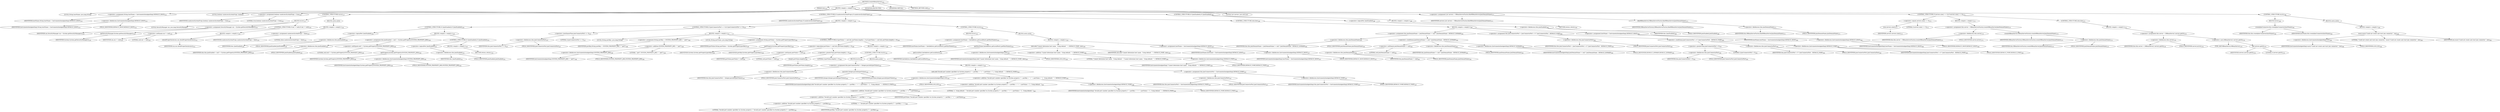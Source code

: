 digraph "createMBeanServer" {  
"577" [label = <(METHOD,createMBeanServer)<SUB>214</SUB>> ]
"25" [label = <(PARAM,this)<SUB>214</SUB>> ]
"578" [label = <(BLOCK,&lt;empty&gt;,&lt;empty&gt;)<SUB>214</SUB>> ]
"579" [label = <(LOCAL,String hostName: java.lang.String)> ]
"580" [label = <(&lt;operator&gt;.assignment,String hostName = InstrumentationAgentImpl.DEFAULT_HOST)<SUB>215</SUB>> ]
"581" [label = <(IDENTIFIER,hostName,String hostName = InstrumentationAgentImpl.DEFAULT_HOST)<SUB>215</SUB>> ]
"582" [label = <(&lt;operator&gt;.fieldAccess,InstrumentationAgentImpl.DEFAULT_HOST)<SUB>215</SUB>> ]
"583" [label = <(IDENTIFIER,InstrumentationAgentImpl,String hostName = InstrumentationAgentImpl.DEFAULT_HOST)<SUB>215</SUB>> ]
"584" [label = <(FIELD_IDENTIFIER,DEFAULT_HOST,DEFAULT_HOST)<SUB>215</SUB>> ]
"585" [label = <(LOCAL,boolean canAccessSystemProps: boolean)> ]
"586" [label = <(&lt;operator&gt;.assignment,boolean canAccessSystemProps = true)<SUB>216</SUB>> ]
"587" [label = <(IDENTIFIER,canAccessSystemProps,boolean canAccessSystemProps = true)<SUB>216</SUB>> ]
"588" [label = <(LITERAL,true,boolean canAccessSystemProps = true)<SUB>216</SUB>> ]
"589" [label = <(CONTROL_STRUCTURE,try,try)<SUB>217</SUB>> ]
"590" [label = <(BLOCK,try,try)<SUB>217</SUB>> ]
"591" [label = <(LOCAL,SecurityManager sm: java.lang.SecurityManager)> ]
"592" [label = <(&lt;operator&gt;.assignment,SecurityManager sm = System.getSecurityManager())<SUB>219</SUB>> ]
"593" [label = <(IDENTIFIER,sm,SecurityManager sm = System.getSecurityManager())<SUB>219</SUB>> ]
"594" [label = <(getSecurityManager,System.getSecurityManager())<SUB>219</SUB>> ]
"595" [label = <(IDENTIFIER,System,System.getSecurityManager())<SUB>219</SUB>> ]
"596" [label = <(CONTROL_STRUCTURE,if (sm != null),if (sm != null))<SUB>220</SUB>> ]
"597" [label = <(&lt;operator&gt;.notEquals,sm != null)<SUB>220</SUB>> ]
"598" [label = <(IDENTIFIER,sm,sm != null)<SUB>220</SUB>> ]
"599" [label = <(LITERAL,null,sm != null)<SUB>220</SUB>> ]
"600" [label = <(BLOCK,&lt;empty&gt;,&lt;empty&gt;)<SUB>220</SUB>> ]
"601" [label = <(checkPropertiesAccess,sm.checkPropertiesAccess())<SUB>221</SUB>> ]
"602" [label = <(IDENTIFIER,sm,sm.checkPropertiesAccess())<SUB>221</SUB>> ]
"603" [label = <(BLOCK,catch,catch)> ]
"604" [label = <(BLOCK,&lt;empty&gt;,&lt;empty&gt;)<SUB>224</SUB>> ]
"605" [label = <(&lt;operator&gt;.assignment,canAccessSystemProps = false)<SUB>225</SUB>> ]
"606" [label = <(IDENTIFIER,canAccessSystemProps,canAccessSystemProps = false)<SUB>225</SUB>> ]
"607" [label = <(LITERAL,false,canAccessSystemProps = false)<SUB>225</SUB>> ]
"608" [label = <(CONTROL_STRUCTURE,if (canAccessSystemProps),if (canAccessSystemProps))<SUB>228</SUB>> ]
"609" [label = <(IDENTIFIER,canAccessSystemProps,if (canAccessSystemProps))<SUB>228</SUB>> ]
"610" [label = <(BLOCK,&lt;empty&gt;,&lt;empty&gt;)<SUB>228</SUB>> ]
"611" [label = <(CONTROL_STRUCTURE,if (!jmxEnabled),if (!jmxEnabled))<SUB>229</SUB>> ]
"612" [label = <(&lt;operator&gt;.logicalNot,!jmxEnabled)<SUB>229</SUB>> ]
"613" [label = <(&lt;operator&gt;.fieldAccess,this.jmxEnabled)<SUB>229</SUB>> ]
"614" [label = <(IDENTIFIER,this,!jmxEnabled)<SUB>229</SUB>> ]
"615" [label = <(FIELD_IDENTIFIER,jmxEnabled,jmxEnabled)<SUB>229</SUB>> ]
"616" [label = <(BLOCK,&lt;empty&gt;,&lt;empty&gt;)<SUB>229</SUB>> ]
"617" [label = <(&lt;operator&gt;.assignment,this.jmxEnabled = null != System.getProperty(SYSTEM_PROPERTY_JMX))<SUB>230</SUB>> ]
"618" [label = <(&lt;operator&gt;.fieldAccess,this.jmxEnabled)<SUB>230</SUB>> ]
"619" [label = <(IDENTIFIER,this,this.jmxEnabled = null != System.getProperty(SYSTEM_PROPERTY_JMX))<SUB>230</SUB>> ]
"620" [label = <(FIELD_IDENTIFIER,jmxEnabled,jmxEnabled)<SUB>230</SUB>> ]
"621" [label = <(&lt;operator&gt;.notEquals,null != System.getProperty(SYSTEM_PROPERTY_JMX))<SUB>230</SUB>> ]
"622" [label = <(LITERAL,null,null != System.getProperty(SYSTEM_PROPERTY_JMX))<SUB>230</SUB>> ]
"623" [label = <(getProperty,System.getProperty(SYSTEM_PROPERTY_JMX))<SUB>230</SUB>> ]
"624" [label = <(IDENTIFIER,System,System.getProperty(SYSTEM_PROPERTY_JMX))<SUB>230</SUB>> ]
"625" [label = <(&lt;operator&gt;.fieldAccess,InstrumentationAgentImpl.SYSTEM_PROPERTY_JMX)<SUB>230</SUB>> ]
"626" [label = <(IDENTIFIER,InstrumentationAgentImpl,System.getProperty(SYSTEM_PROPERTY_JMX))<SUB>230</SUB>> ]
"627" [label = <(FIELD_IDENTIFIER,SYSTEM_PROPERTY_JMX,SYSTEM_PROPERTY_JMX)<SUB>230</SUB>> ]
"628" [label = <(CONTROL_STRUCTURE,if (!jmxEnabled),if (!jmxEnabled))<SUB>231</SUB>> ]
"629" [label = <(&lt;operator&gt;.logicalNot,!jmxEnabled)<SUB>231</SUB>> ]
"630" [label = <(&lt;operator&gt;.fieldAccess,this.jmxEnabled)<SUB>231</SUB>> ]
"631" [label = <(IDENTIFIER,this,!jmxEnabled)<SUB>231</SUB>> ]
"632" [label = <(FIELD_IDENTIFIER,jmxEnabled,jmxEnabled)<SUB>231</SUB>> ]
"633" [label = <(BLOCK,&lt;empty&gt;,&lt;empty&gt;)<SUB>231</SUB>> ]
"634" [label = <(RETURN,return;,return;)<SUB>233</SUB>> ]
"635" [label = <(CONTROL_STRUCTURE,if (jmxConnectorPort &lt;= 0),if (jmxConnectorPort &lt;= 0))<SUB>237</SUB>> ]
"636" [label = <(&lt;operator&gt;.lessEqualsThan,jmxConnectorPort &lt;= 0)<SUB>237</SUB>> ]
"637" [label = <(&lt;operator&gt;.fieldAccess,this.jmxConnectorPort)<SUB>237</SUB>> ]
"638" [label = <(IDENTIFIER,this,jmxConnectorPort &lt;= 0)<SUB>237</SUB>> ]
"639" [label = <(FIELD_IDENTIFIER,jmxConnectorPort,jmxConnectorPort)<SUB>237</SUB>> ]
"640" [label = <(LITERAL,0,jmxConnectorPort &lt;= 0)<SUB>237</SUB>> ]
"641" [label = <(BLOCK,&lt;empty&gt;,&lt;empty&gt;)<SUB>237</SUB>> ]
"642" [label = <(LOCAL,String portKey: java.lang.String)> ]
"643" [label = <(&lt;operator&gt;.assignment,String portKey = SYSTEM_PROPERTY_JMX + &quot;.port&quot;)<SUB>238</SUB>> ]
"644" [label = <(IDENTIFIER,portKey,String portKey = SYSTEM_PROPERTY_JMX + &quot;.port&quot;)<SUB>238</SUB>> ]
"645" [label = <(&lt;operator&gt;.addition,SYSTEM_PROPERTY_JMX + &quot;.port&quot;)<SUB>238</SUB>> ]
"646" [label = <(&lt;operator&gt;.fieldAccess,InstrumentationAgentImpl.SYSTEM_PROPERTY_JMX)<SUB>238</SUB>> ]
"647" [label = <(IDENTIFIER,InstrumentationAgentImpl,SYSTEM_PROPERTY_JMX + &quot;.port&quot;)<SUB>238</SUB>> ]
"648" [label = <(FIELD_IDENTIFIER,SYSTEM_PROPERTY_JMX,SYSTEM_PROPERTY_JMX)<SUB>238</SUB>> ]
"649" [label = <(LITERAL,&quot;.port&quot;,SYSTEM_PROPERTY_JMX + &quot;.port&quot;)<SUB>238</SUB>> ]
"650" [label = <(LOCAL,String portValue: java.lang.String)> ]
"651" [label = <(&lt;operator&gt;.assignment,String portValue = System.getProperty(portKey))<SUB>239</SUB>> ]
"652" [label = <(IDENTIFIER,portValue,String portValue = System.getProperty(portKey))<SUB>239</SUB>> ]
"653" [label = <(getProperty,System.getProperty(portKey))<SUB>239</SUB>> ]
"654" [label = <(IDENTIFIER,System,System.getProperty(portKey))<SUB>239</SUB>> ]
"655" [label = <(IDENTIFIER,portKey,System.getProperty(portKey))<SUB>239</SUB>> ]
"656" [label = <(CONTROL_STRUCTURE,if (portValue != null &amp;&amp; portValue.length() &gt; 0),if (portValue != null &amp;&amp; portValue.length() &gt; 0))<SUB>240</SUB>> ]
"657" [label = <(&lt;operator&gt;.logicalAnd,portValue != null &amp;&amp; portValue.length() &gt; 0)<SUB>240</SUB>> ]
"658" [label = <(&lt;operator&gt;.notEquals,portValue != null)<SUB>240</SUB>> ]
"659" [label = <(IDENTIFIER,portValue,portValue != null)<SUB>240</SUB>> ]
"660" [label = <(LITERAL,null,portValue != null)<SUB>240</SUB>> ]
"661" [label = <(&lt;operator&gt;.greaterThan,portValue.length() &gt; 0)<SUB>240</SUB>> ]
"662" [label = <(length,portValue.length())<SUB>240</SUB>> ]
"663" [label = <(IDENTIFIER,portValue,portValue.length())<SUB>240</SUB>> ]
"664" [label = <(LITERAL,0,portValue.length() &gt; 0)<SUB>240</SUB>> ]
"665" [label = <(BLOCK,&lt;empty&gt;,&lt;empty&gt;)<SUB>240</SUB>> ]
"666" [label = <(CONTROL_STRUCTURE,try,try)<SUB>241</SUB>> ]
"667" [label = <(BLOCK,try,try)<SUB>241</SUB>> ]
"668" [label = <(&lt;operator&gt;.assignment,this.jmxConnectorPort = Integer.parseInt(portValue))<SUB>242</SUB>> ]
"669" [label = <(&lt;operator&gt;.fieldAccess,this.jmxConnectorPort)<SUB>242</SUB>> ]
"670" [label = <(IDENTIFIER,this,this.jmxConnectorPort = Integer.parseInt(portValue))<SUB>242</SUB>> ]
"671" [label = <(FIELD_IDENTIFIER,jmxConnectorPort,jmxConnectorPort)<SUB>242</SUB>> ]
"672" [label = <(parseInt,Integer.parseInt(portValue))<SUB>242</SUB>> ]
"673" [label = <(IDENTIFIER,Integer,Integer.parseInt(portValue))<SUB>242</SUB>> ]
"674" [label = <(IDENTIFIER,portValue,Integer.parseInt(portValue))<SUB>242</SUB>> ]
"675" [label = <(BLOCK,catch,catch)> ]
"676" [label = <(BLOCK,&lt;empty&gt;,&lt;empty&gt;)<SUB>244</SUB>> ]
"677" [label = <(info,info(&quot;Invalid port number specified via System property [&quot; + portKey + &quot;=&quot; + portValue + &quot;].  Using default: &quot; + DEFAULT_PORT))<SUB>245</SUB>> ]
"678" [label = <(&lt;operator&gt;.fieldAccess,InstrumentationAgentImpl.LOG)<SUB>245</SUB>> ]
"679" [label = <(IDENTIFIER,InstrumentationAgentImpl,info(&quot;Invalid port number specified via System property [&quot; + portKey + &quot;=&quot; + portValue + &quot;].  Using default: &quot; + DEFAULT_PORT))<SUB>245</SUB>> ]
"680" [label = <(FIELD_IDENTIFIER,LOG,LOG)<SUB>245</SUB>> ]
"681" [label = <(&lt;operator&gt;.addition,&quot;Invalid port number specified via System property [&quot; + portKey + &quot;=&quot; + portValue + &quot;].  Using default: &quot; + DEFAULT_PORT)<SUB>245</SUB>> ]
"682" [label = <(&lt;operator&gt;.addition,&quot;Invalid port number specified via System property [&quot; + portKey + &quot;=&quot; + portValue + &quot;].  Using default: &quot;)<SUB>245</SUB>> ]
"683" [label = <(&lt;operator&gt;.addition,&quot;Invalid port number specified via System property [&quot; + portKey + &quot;=&quot; + portValue)<SUB>245</SUB>> ]
"684" [label = <(&lt;operator&gt;.addition,&quot;Invalid port number specified via System property [&quot; + portKey + &quot;=&quot;)<SUB>245</SUB>> ]
"685" [label = <(&lt;operator&gt;.addition,&quot;Invalid port number specified via System property [&quot; + portKey)<SUB>245</SUB>> ]
"686" [label = <(LITERAL,&quot;Invalid port number specified via System property [&quot;,&quot;Invalid port number specified via System property [&quot; + portKey)<SUB>245</SUB>> ]
"687" [label = <(IDENTIFIER,portKey,&quot;Invalid port number specified via System property [&quot; + portKey)<SUB>246</SUB>> ]
"688" [label = <(LITERAL,&quot;=&quot;,&quot;Invalid port number specified via System property [&quot; + portKey + &quot;=&quot;)<SUB>246</SUB>> ]
"689" [label = <(IDENTIFIER,portValue,&quot;Invalid port number specified via System property [&quot; + portKey + &quot;=&quot; + portValue)<SUB>246</SUB>> ]
"690" [label = <(LITERAL,&quot;].  Using default: &quot;,&quot;Invalid port number specified via System property [&quot; + portKey + &quot;=&quot; + portValue + &quot;].  Using default: &quot;)<SUB>246</SUB>> ]
"691" [label = <(&lt;operator&gt;.fieldAccess,InstrumentationAgentImpl.DEFAULT_PORT)<SUB>246</SUB>> ]
"692" [label = <(IDENTIFIER,InstrumentationAgentImpl,&quot;Invalid port number specified via System property [&quot; + portKey + &quot;=&quot; + portValue + &quot;].  Using default: &quot; + DEFAULT_PORT)<SUB>246</SUB>> ]
"693" [label = <(FIELD_IDENTIFIER,DEFAULT_PORT,DEFAULT_PORT)<SUB>246</SUB>> ]
"694" [label = <(&lt;operator&gt;.assignment,this.jmxConnectorPort = InstrumentationAgentImpl.DEFAULT_PORT)<SUB>247</SUB>> ]
"695" [label = <(&lt;operator&gt;.fieldAccess,this.jmxConnectorPort)<SUB>247</SUB>> ]
"696" [label = <(IDENTIFIER,this,this.jmxConnectorPort = InstrumentationAgentImpl.DEFAULT_PORT)<SUB>247</SUB>> ]
"697" [label = <(FIELD_IDENTIFIER,jmxConnectorPort,jmxConnectorPort)<SUB>247</SUB>> ]
"698" [label = <(&lt;operator&gt;.fieldAccess,InstrumentationAgentImpl.DEFAULT_PORT)<SUB>247</SUB>> ]
"699" [label = <(IDENTIFIER,InstrumentationAgentImpl,this.jmxConnectorPort = InstrumentationAgentImpl.DEFAULT_PORT)<SUB>247</SUB>> ]
"700" [label = <(FIELD_IDENTIFIER,DEFAULT_PORT,DEFAULT_PORT)<SUB>247</SUB>> ]
"701" [label = <(CONTROL_STRUCTURE,try,try)<SUB>252</SUB>> ]
"702" [label = <(BLOCK,try,try)<SUB>252</SUB>> ]
"703" [label = <(&lt;operator&gt;.assignment,hostName = InetAddress.getLocalHost().getHostName())<SUB>253</SUB>> ]
"704" [label = <(IDENTIFIER,hostName,hostName = InetAddress.getLocalHost().getHostName())<SUB>253</SUB>> ]
"705" [label = <(getHostName,InetAddress.getLocalHost().getHostName())<SUB>253</SUB>> ]
"706" [label = <(getLocalHost,InetAddress.getLocalHost())<SUB>253</SUB>> ]
"707" [label = <(IDENTIFIER,InetAddress,InetAddress.getLocalHost())<SUB>253</SUB>> ]
"708" [label = <(BLOCK,catch,catch)> ]
"709" [label = <(BLOCK,&lt;empty&gt;,&lt;empty&gt;)<SUB>255</SUB>> ]
"710" [label = <(info,info(&quot;Cannot determine host name.  Using default: &quot; + DEFAULT_PORT, uhe))<SUB>256</SUB>> ]
"711" [label = <(&lt;operator&gt;.fieldAccess,InstrumentationAgentImpl.LOG)<SUB>256</SUB>> ]
"712" [label = <(IDENTIFIER,InstrumentationAgentImpl,info(&quot;Cannot determine host name.  Using default: &quot; + DEFAULT_PORT, uhe))<SUB>256</SUB>> ]
"713" [label = <(FIELD_IDENTIFIER,LOG,LOG)<SUB>256</SUB>> ]
"714" [label = <(&lt;operator&gt;.addition,&quot;Cannot determine host name.  Using default: &quot; + DEFAULT_PORT)<SUB>256</SUB>> ]
"715" [label = <(LITERAL,&quot;Cannot determine host name.  Using default: &quot;,&quot;Cannot determine host name.  Using default: &quot; + DEFAULT_PORT)<SUB>256</SUB>> ]
"716" [label = <(&lt;operator&gt;.fieldAccess,InstrumentationAgentImpl.DEFAULT_PORT)<SUB>256</SUB>> ]
"717" [label = <(IDENTIFIER,InstrumentationAgentImpl,&quot;Cannot determine host name.  Using default: &quot; + DEFAULT_PORT)<SUB>256</SUB>> ]
"718" [label = <(FIELD_IDENTIFIER,DEFAULT_PORT,DEFAULT_PORT)<SUB>256</SUB>> ]
"719" [label = <(IDENTIFIER,uhe,info(&quot;Cannot determine host name.  Using default: &quot; + DEFAULT_PORT, uhe))<SUB>256</SUB>> ]
"720" [label = <(&lt;operator&gt;.assignment,hostName = InstrumentationAgentImpl.DEFAULT_HOST)<SUB>257</SUB>> ]
"721" [label = <(IDENTIFIER,hostName,hostName = InstrumentationAgentImpl.DEFAULT_HOST)<SUB>257</SUB>> ]
"722" [label = <(&lt;operator&gt;.fieldAccess,InstrumentationAgentImpl.DEFAULT_HOST)<SUB>257</SUB>> ]
"723" [label = <(IDENTIFIER,InstrumentationAgentImpl,hostName = InstrumentationAgentImpl.DEFAULT_HOST)<SUB>257</SUB>> ]
"724" [label = <(FIELD_IDENTIFIER,DEFAULT_HOST,DEFAULT_HOST)<SUB>257</SUB>> ]
"725" [label = <(CONTROL_STRUCTURE,else,else)<SUB>260</SUB>> ]
"726" [label = <(BLOCK,&lt;empty&gt;,&lt;empty&gt;)<SUB>260</SUB>> ]
"727" [label = <(&lt;operator&gt;.assignment,this.jmxDomainName = jmxDomainName != null ? jmxDomainName : DEFAULT_DOMAIN)<SUB>261</SUB>> ]
"728" [label = <(&lt;operator&gt;.fieldAccess,this.jmxDomainName)<SUB>261</SUB>> ]
"729" [label = <(IDENTIFIER,this,this.jmxDomainName = jmxDomainName != null ? jmxDomainName : DEFAULT_DOMAIN)<SUB>261</SUB>> ]
"730" [label = <(FIELD_IDENTIFIER,jmxDomainName,jmxDomainName)<SUB>261</SUB>> ]
"731" [label = <(&lt;operator&gt;.conditional,jmxDomainName != null ? jmxDomainName : DEFAULT_DOMAIN)<SUB>261</SUB>> ]
"732" [label = <(&lt;operator&gt;.notEquals,jmxDomainName != null)<SUB>261</SUB>> ]
"733" [label = <(&lt;operator&gt;.fieldAccess,this.jmxDomainName)<SUB>261</SUB>> ]
"734" [label = <(IDENTIFIER,this,jmxDomainName != null)<SUB>261</SUB>> ]
"735" [label = <(FIELD_IDENTIFIER,jmxDomainName,jmxDomainName)<SUB>261</SUB>> ]
"736" [label = <(LITERAL,null,jmxDomainName != null)<SUB>261</SUB>> ]
"737" [label = <(&lt;operator&gt;.fieldAccess,this.jmxDomainName)<SUB>261</SUB>> ]
"738" [label = <(IDENTIFIER,this,jmxDomainName != null ? jmxDomainName : DEFAULT_DOMAIN)<SUB>261</SUB>> ]
"739" [label = <(FIELD_IDENTIFIER,jmxDomainName,jmxDomainName)<SUB>261</SUB>> ]
"740" [label = <(&lt;operator&gt;.fieldAccess,InstrumentationAgentImpl.DEFAULT_DOMAIN)<SUB>261</SUB>> ]
"741" [label = <(IDENTIFIER,InstrumentationAgentImpl,jmxDomainName != null ? jmxDomainName : DEFAULT_DOMAIN)<SUB>261</SUB>> ]
"742" [label = <(FIELD_IDENTIFIER,DEFAULT_DOMAIN,DEFAULT_DOMAIN)<SUB>261</SUB>> ]
"743" [label = <(&lt;operator&gt;.assignment,this.jmxConnectorPort = jmxConnectorPort &gt; 0 ? jmxConnectorPort : DEFAULT_PORT)<SUB>262</SUB>> ]
"744" [label = <(&lt;operator&gt;.fieldAccess,this.jmxConnectorPort)<SUB>262</SUB>> ]
"745" [label = <(IDENTIFIER,this,this.jmxConnectorPort = jmxConnectorPort &gt; 0 ? jmxConnectorPort : DEFAULT_PORT)<SUB>262</SUB>> ]
"746" [label = <(FIELD_IDENTIFIER,jmxConnectorPort,jmxConnectorPort)<SUB>262</SUB>> ]
"747" [label = <(&lt;operator&gt;.conditional,jmxConnectorPort &gt; 0 ? jmxConnectorPort : DEFAULT_PORT)<SUB>262</SUB>> ]
"748" [label = <(&lt;operator&gt;.greaterThan,jmxConnectorPort &gt; 0)<SUB>262</SUB>> ]
"749" [label = <(&lt;operator&gt;.fieldAccess,this.jmxConnectorPort)<SUB>262</SUB>> ]
"750" [label = <(IDENTIFIER,this,jmxConnectorPort &gt; 0)<SUB>262</SUB>> ]
"751" [label = <(FIELD_IDENTIFIER,jmxConnectorPort,jmxConnectorPort)<SUB>262</SUB>> ]
"752" [label = <(LITERAL,0,jmxConnectorPort &gt; 0)<SUB>262</SUB>> ]
"753" [label = <(&lt;operator&gt;.fieldAccess,this.jmxConnectorPort)<SUB>262</SUB>> ]
"754" [label = <(IDENTIFIER,this,jmxConnectorPort &gt; 0 ? jmxConnectorPort : DEFAULT_PORT)<SUB>262</SUB>> ]
"755" [label = <(FIELD_IDENTIFIER,jmxConnectorPort,jmxConnectorPort)<SUB>262</SUB>> ]
"756" [label = <(&lt;operator&gt;.fieldAccess,InstrumentationAgentImpl.DEFAULT_PORT)<SUB>262</SUB>> ]
"757" [label = <(IDENTIFIER,InstrumentationAgentImpl,jmxConnectorPort &gt; 0 ? jmxConnectorPort : DEFAULT_PORT)<SUB>262</SUB>> ]
"758" [label = <(FIELD_IDENTIFIER,DEFAULT_PORT,DEFAULT_PORT)<SUB>262</SUB>> ]
"759" [label = <(&lt;operator&gt;.assignment,hostName = InstrumentationAgentImpl.DEFAULT_HOST)<SUB>263</SUB>> ]
"760" [label = <(IDENTIFIER,hostName,hostName = InstrumentationAgentImpl.DEFAULT_HOST)<SUB>263</SUB>> ]
"761" [label = <(&lt;operator&gt;.fieldAccess,InstrumentationAgentImpl.DEFAULT_HOST)<SUB>263</SUB>> ]
"762" [label = <(IDENTIFIER,InstrumentationAgentImpl,hostName = InstrumentationAgentImpl.DEFAULT_HOST)<SUB>263</SUB>> ]
"763" [label = <(FIELD_IDENTIFIER,DEFAULT_HOST,DEFAULT_HOST)<SUB>263</SUB>> ]
"764" [label = <(CONTROL_STRUCTURE,if (!jmxEnabled),if (!jmxEnabled))<SUB>266</SUB>> ]
"765" [label = <(&lt;operator&gt;.logicalNot,!jmxEnabled)<SUB>266</SUB>> ]
"766" [label = <(&lt;operator&gt;.fieldAccess,this.jmxEnabled)<SUB>266</SUB>> ]
"767" [label = <(IDENTIFIER,this,!jmxEnabled)<SUB>266</SUB>> ]
"768" [label = <(FIELD_IDENTIFIER,jmxEnabled,jmxEnabled)<SUB>266</SUB>> ]
"769" [label = <(BLOCK,&lt;empty&gt;,&lt;empty&gt;)<SUB>266</SUB>> ]
"770" [label = <(RETURN,return;,return;)<SUB>267</SUB>> ]
"771" [label = <(LOCAL,List servers: java.util.List)> ]
"772" [label = <(&lt;operator&gt;.assignment,List servers = MBeanServerFactory.findMBeanServer(jmxDomainName))<SUB>271</SUB>> ]
"773" [label = <(IDENTIFIER,servers,List servers = MBeanServerFactory.findMBeanServer(jmxDomainName))<SUB>271</SUB>> ]
"774" [label = <(findMBeanServer,MBeanServerFactory.findMBeanServer(jmxDomainName))<SUB>271</SUB>> ]
"775" [label = <(IDENTIFIER,MBeanServerFactory,MBeanServerFactory.findMBeanServer(jmxDomainName))<SUB>271</SUB>> ]
"776" [label = <(&lt;operator&gt;.fieldAccess,this.jmxDomainName)<SUB>271</SUB>> ]
"777" [label = <(IDENTIFIER,this,MBeanServerFactory.findMBeanServer(jmxDomainName))<SUB>271</SUB>> ]
"778" [label = <(FIELD_IDENTIFIER,jmxDomainName,jmxDomainName)<SUB>271</SUB>> ]
"779" [label = <(CONTROL_STRUCTURE,if (servers.size() == 0),if (servers.size() == 0))<SUB>272</SUB>> ]
"780" [label = <(&lt;operator&gt;.equals,servers.size() == 0)<SUB>272</SUB>> ]
"781" [label = <(size,servers.size())<SUB>272</SUB>> ]
"782" [label = <(IDENTIFIER,servers,servers.size())<SUB>272</SUB>> ]
"783" [label = <(LITERAL,0,servers.size() == 0)<SUB>272</SUB>> ]
"784" [label = <(BLOCK,&lt;empty&gt;,&lt;empty&gt;)<SUB>272</SUB>> ]
"785" [label = <(&lt;operator&gt;.assignment,this.server = MBeanServerFactory.createMBeanServer(jmxDomainName))<SUB>273</SUB>> ]
"786" [label = <(&lt;operator&gt;.fieldAccess,this.server)<SUB>273</SUB>> ]
"787" [label = <(IDENTIFIER,this,this.server = MBeanServerFactory.createMBeanServer(jmxDomainName))<SUB>273</SUB>> ]
"788" [label = <(FIELD_IDENTIFIER,server,server)<SUB>273</SUB>> ]
"789" [label = <(createMBeanServer,MBeanServerFactory.createMBeanServer(jmxDomainName))<SUB>273</SUB>> ]
"790" [label = <(IDENTIFIER,MBeanServerFactory,MBeanServerFactory.createMBeanServer(jmxDomainName))<SUB>273</SUB>> ]
"791" [label = <(&lt;operator&gt;.fieldAccess,this.jmxDomainName)<SUB>273</SUB>> ]
"792" [label = <(IDENTIFIER,this,MBeanServerFactory.createMBeanServer(jmxDomainName))<SUB>273</SUB>> ]
"793" [label = <(FIELD_IDENTIFIER,jmxDomainName,jmxDomainName)<SUB>273</SUB>> ]
"794" [label = <(CONTROL_STRUCTURE,else,else)<SUB>275</SUB>> ]
"795" [label = <(BLOCK,&lt;empty&gt;,&lt;empty&gt;)<SUB>275</SUB>> ]
"796" [label = <(&lt;operator&gt;.assignment,this.server = (MBeanServer) servers.get(0))<SUB>276</SUB>> ]
"797" [label = <(&lt;operator&gt;.fieldAccess,this.server)<SUB>276</SUB>> ]
"798" [label = <(IDENTIFIER,this,this.server = (MBeanServer) servers.get(0))<SUB>276</SUB>> ]
"799" [label = <(FIELD_IDENTIFIER,server,server)<SUB>276</SUB>> ]
"800" [label = <(&lt;operator&gt;.cast,(MBeanServer) servers.get(0))<SUB>276</SUB>> ]
"801" [label = <(TYPE_REF,MBeanServer,MBeanServer)<SUB>276</SUB>> ]
"802" [label = <(get,servers.get(0))<SUB>276</SUB>> ]
"803" [label = <(IDENTIFIER,servers,servers.get(0))<SUB>276</SUB>> ]
"804" [label = <(LITERAL,0,servers.get(0))<SUB>276</SUB>> ]
"805" [label = <(CONTROL_STRUCTURE,try,try)<SUB>280</SUB>> ]
"806" [label = <(BLOCK,try,try)<SUB>280</SUB>> ]
"807" [label = <(createJmxConnector,this.createJmxConnector(hostName))<SUB>281</SUB>> ]
"24" [label = <(IDENTIFIER,this,this.createJmxConnector(hostName))<SUB>281</SUB>> ]
"808" [label = <(IDENTIFIER,hostName,this.createJmxConnector(hostName))<SUB>281</SUB>> ]
"809" [label = <(BLOCK,catch,catch)> ]
"810" [label = <(BLOCK,&lt;empty&gt;,&lt;empty&gt;)<SUB>283</SUB>> ]
"811" [label = <(warn,warn(&quot;Could not create and start jmx connector.&quot;, ioe))<SUB>284</SUB>> ]
"812" [label = <(&lt;operator&gt;.fieldAccess,InstrumentationAgentImpl.LOG)<SUB>284</SUB>> ]
"813" [label = <(IDENTIFIER,InstrumentationAgentImpl,warn(&quot;Could not create and start jmx connector.&quot;, ioe))<SUB>284</SUB>> ]
"814" [label = <(FIELD_IDENTIFIER,LOG,LOG)<SUB>284</SUB>> ]
"815" [label = <(LITERAL,&quot;Could not create and start jmx connector.&quot;,warn(&quot;Could not create and start jmx connector.&quot;, ioe))<SUB>284</SUB>> ]
"816" [label = <(IDENTIFIER,ioe,warn(&quot;Could not create and start jmx connector.&quot;, ioe))<SUB>284</SUB>> ]
"817" [label = <(MODIFIER,PROTECTED)> ]
"818" [label = <(MODIFIER,VIRTUAL)> ]
"819" [label = <(METHOD_RETURN,void)<SUB>214</SUB>> ]
  "577" -> "25" 
  "577" -> "578" 
  "577" -> "817" 
  "577" -> "818" 
  "577" -> "819" 
  "578" -> "579" 
  "578" -> "580" 
  "578" -> "585" 
  "578" -> "586" 
  "578" -> "589" 
  "578" -> "608" 
  "578" -> "764" 
  "578" -> "771" 
  "578" -> "772" 
  "578" -> "779" 
  "578" -> "805" 
  "580" -> "581" 
  "580" -> "582" 
  "582" -> "583" 
  "582" -> "584" 
  "586" -> "587" 
  "586" -> "588" 
  "589" -> "590" 
  "589" -> "603" 
  "590" -> "591" 
  "590" -> "592" 
  "590" -> "596" 
  "592" -> "593" 
  "592" -> "594" 
  "594" -> "595" 
  "596" -> "597" 
  "596" -> "600" 
  "597" -> "598" 
  "597" -> "599" 
  "600" -> "601" 
  "601" -> "602" 
  "603" -> "604" 
  "604" -> "605" 
  "605" -> "606" 
  "605" -> "607" 
  "608" -> "609" 
  "608" -> "610" 
  "608" -> "725" 
  "610" -> "611" 
  "610" -> "635" 
  "610" -> "701" 
  "611" -> "612" 
  "611" -> "616" 
  "612" -> "613" 
  "613" -> "614" 
  "613" -> "615" 
  "616" -> "617" 
  "616" -> "628" 
  "617" -> "618" 
  "617" -> "621" 
  "618" -> "619" 
  "618" -> "620" 
  "621" -> "622" 
  "621" -> "623" 
  "623" -> "624" 
  "623" -> "625" 
  "625" -> "626" 
  "625" -> "627" 
  "628" -> "629" 
  "628" -> "633" 
  "629" -> "630" 
  "630" -> "631" 
  "630" -> "632" 
  "633" -> "634" 
  "635" -> "636" 
  "635" -> "641" 
  "636" -> "637" 
  "636" -> "640" 
  "637" -> "638" 
  "637" -> "639" 
  "641" -> "642" 
  "641" -> "643" 
  "641" -> "650" 
  "641" -> "651" 
  "641" -> "656" 
  "643" -> "644" 
  "643" -> "645" 
  "645" -> "646" 
  "645" -> "649" 
  "646" -> "647" 
  "646" -> "648" 
  "651" -> "652" 
  "651" -> "653" 
  "653" -> "654" 
  "653" -> "655" 
  "656" -> "657" 
  "656" -> "665" 
  "657" -> "658" 
  "657" -> "661" 
  "658" -> "659" 
  "658" -> "660" 
  "661" -> "662" 
  "661" -> "664" 
  "662" -> "663" 
  "665" -> "666" 
  "666" -> "667" 
  "666" -> "675" 
  "667" -> "668" 
  "668" -> "669" 
  "668" -> "672" 
  "669" -> "670" 
  "669" -> "671" 
  "672" -> "673" 
  "672" -> "674" 
  "675" -> "676" 
  "676" -> "677" 
  "676" -> "694" 
  "677" -> "678" 
  "677" -> "681" 
  "678" -> "679" 
  "678" -> "680" 
  "681" -> "682" 
  "681" -> "691" 
  "682" -> "683" 
  "682" -> "690" 
  "683" -> "684" 
  "683" -> "689" 
  "684" -> "685" 
  "684" -> "688" 
  "685" -> "686" 
  "685" -> "687" 
  "691" -> "692" 
  "691" -> "693" 
  "694" -> "695" 
  "694" -> "698" 
  "695" -> "696" 
  "695" -> "697" 
  "698" -> "699" 
  "698" -> "700" 
  "701" -> "702" 
  "701" -> "708" 
  "702" -> "703" 
  "703" -> "704" 
  "703" -> "705" 
  "705" -> "706" 
  "706" -> "707" 
  "708" -> "709" 
  "709" -> "710" 
  "709" -> "720" 
  "710" -> "711" 
  "710" -> "714" 
  "710" -> "719" 
  "711" -> "712" 
  "711" -> "713" 
  "714" -> "715" 
  "714" -> "716" 
  "716" -> "717" 
  "716" -> "718" 
  "720" -> "721" 
  "720" -> "722" 
  "722" -> "723" 
  "722" -> "724" 
  "725" -> "726" 
  "726" -> "727" 
  "726" -> "743" 
  "726" -> "759" 
  "727" -> "728" 
  "727" -> "731" 
  "728" -> "729" 
  "728" -> "730" 
  "731" -> "732" 
  "731" -> "737" 
  "731" -> "740" 
  "732" -> "733" 
  "732" -> "736" 
  "733" -> "734" 
  "733" -> "735" 
  "737" -> "738" 
  "737" -> "739" 
  "740" -> "741" 
  "740" -> "742" 
  "743" -> "744" 
  "743" -> "747" 
  "744" -> "745" 
  "744" -> "746" 
  "747" -> "748" 
  "747" -> "753" 
  "747" -> "756" 
  "748" -> "749" 
  "748" -> "752" 
  "749" -> "750" 
  "749" -> "751" 
  "753" -> "754" 
  "753" -> "755" 
  "756" -> "757" 
  "756" -> "758" 
  "759" -> "760" 
  "759" -> "761" 
  "761" -> "762" 
  "761" -> "763" 
  "764" -> "765" 
  "764" -> "769" 
  "765" -> "766" 
  "766" -> "767" 
  "766" -> "768" 
  "769" -> "770" 
  "772" -> "773" 
  "772" -> "774" 
  "774" -> "775" 
  "774" -> "776" 
  "776" -> "777" 
  "776" -> "778" 
  "779" -> "780" 
  "779" -> "784" 
  "779" -> "794" 
  "780" -> "781" 
  "780" -> "783" 
  "781" -> "782" 
  "784" -> "785" 
  "785" -> "786" 
  "785" -> "789" 
  "786" -> "787" 
  "786" -> "788" 
  "789" -> "790" 
  "789" -> "791" 
  "791" -> "792" 
  "791" -> "793" 
  "794" -> "795" 
  "795" -> "796" 
  "796" -> "797" 
  "796" -> "800" 
  "797" -> "798" 
  "797" -> "799" 
  "800" -> "801" 
  "800" -> "802" 
  "802" -> "803" 
  "802" -> "804" 
  "805" -> "806" 
  "805" -> "809" 
  "806" -> "807" 
  "807" -> "24" 
  "807" -> "808" 
  "809" -> "810" 
  "810" -> "811" 
  "811" -> "812" 
  "811" -> "815" 
  "811" -> "816" 
  "812" -> "813" 
  "812" -> "814" 
}
